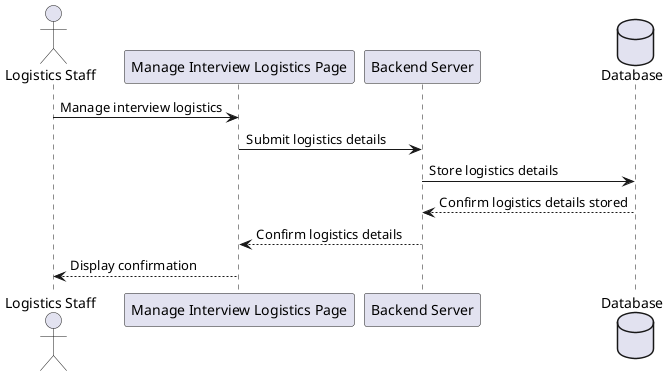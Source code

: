 ; filepath: /home/slightlywind/Repositories/Legacy/SWD392/sequence_diagrams/manage_interview_logistics.puml
@startuml
actor "Logistics Staff" as Staff
participant "Manage Interview Logistics Page" as ManageInterviewLogisticsPage
participant "Backend Server" as BackendServer
database Database

Staff -> ManageInterviewLogisticsPage: Manage interview logistics
ManageInterviewLogisticsPage -> BackendServer: Submit logistics details
BackendServer -> Database: Store logistics details
Database --> BackendServer: Confirm logistics details stored
BackendServer --> ManageInterviewLogisticsPage: Confirm logistics details
ManageInterviewLogisticsPage --> Staff: Display confirmation
@enduml